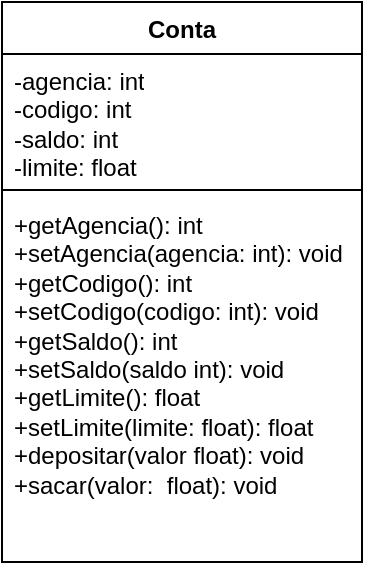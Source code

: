 <mxfile version="24.2.3" type="github">
  <diagram id="C5RBs43oDa-KdzZeNtuy" name="Page-1">
    <mxGraphModel dx="1050" dy="522" grid="1" gridSize="10" guides="1" tooltips="1" connect="1" arrows="1" fold="1" page="1" pageScale="1" pageWidth="827" pageHeight="1169" math="0" shadow="0">
      <root>
        <mxCell id="WIyWlLk6GJQsqaUBKTNV-0" />
        <mxCell id="WIyWlLk6GJQsqaUBKTNV-1" parent="WIyWlLk6GJQsqaUBKTNV-0" />
        <mxCell id="XK0hXgAbiwANAeqYQILz-0" value="Conta" style="swimlane;fontStyle=1;align=center;verticalAlign=top;childLayout=stackLayout;horizontal=1;startSize=26;horizontalStack=0;resizeParent=1;resizeParentMax=0;resizeLast=0;collapsible=1;marginBottom=0;whiteSpace=wrap;html=1;" vertex="1" parent="WIyWlLk6GJQsqaUBKTNV-1">
          <mxGeometry x="250" y="210" width="180" height="280" as="geometry" />
        </mxCell>
        <mxCell id="XK0hXgAbiwANAeqYQILz-1" value="-agencia: int&lt;div&gt;-codigo: int&lt;/div&gt;&lt;div&gt;-saldo: int&lt;/div&gt;&lt;div&gt;-limite: float&lt;/div&gt;" style="text;strokeColor=none;fillColor=none;align=left;verticalAlign=top;spacingLeft=4;spacingRight=4;overflow=hidden;rotatable=0;points=[[0,0.5],[1,0.5]];portConstraint=eastwest;whiteSpace=wrap;html=1;" vertex="1" parent="XK0hXgAbiwANAeqYQILz-0">
          <mxGeometry y="26" width="180" height="64" as="geometry" />
        </mxCell>
        <mxCell id="XK0hXgAbiwANAeqYQILz-2" value="" style="line;strokeWidth=1;fillColor=none;align=left;verticalAlign=middle;spacingTop=-1;spacingLeft=3;spacingRight=3;rotatable=0;labelPosition=right;points=[];portConstraint=eastwest;strokeColor=inherit;" vertex="1" parent="XK0hXgAbiwANAeqYQILz-0">
          <mxGeometry y="90" width="180" height="8" as="geometry" />
        </mxCell>
        <mxCell id="XK0hXgAbiwANAeqYQILz-3" value="+getAgencia(): int&lt;div&gt;+setAgencia(agencia: int): void&lt;/div&gt;&lt;div&gt;+getCodigo(): int&lt;/div&gt;&lt;div&gt;+setCodigo(codigo: int): void&lt;/div&gt;&lt;div&gt;+getSaldo(): int&lt;/div&gt;&lt;div&gt;+setSaldo(saldo int): void&lt;/div&gt;&lt;div&gt;+getLimite(): float&lt;/div&gt;&lt;div&gt;+setLimite(limite: float): float&lt;/div&gt;&lt;div&gt;+depositar(valor float): void&lt;/div&gt;&lt;div&gt;+sacar(valor:&amp;nbsp; float): void&lt;/div&gt;" style="text;strokeColor=none;fillColor=none;align=left;verticalAlign=top;spacingLeft=4;spacingRight=4;overflow=hidden;rotatable=0;points=[[0,0.5],[1,0.5]];portConstraint=eastwest;whiteSpace=wrap;html=1;" vertex="1" parent="XK0hXgAbiwANAeqYQILz-0">
          <mxGeometry y="98" width="180" height="182" as="geometry" />
        </mxCell>
      </root>
    </mxGraphModel>
  </diagram>
</mxfile>

